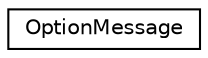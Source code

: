 digraph "Graphical Class Hierarchy"
{
 // INTERACTIVE_SVG=YES
 // LATEX_PDF_SIZE
  edge [fontname="Helvetica",fontsize="10",labelfontname="Helvetica",labelfontsize="10"];
  node [fontname="Helvetica",fontsize="10",shape=record];
  rankdir="LR";
  Node0 [label="OptionMessage",height=0.2,width=0.4,color="black", fillcolor="white", style="filled",URL="$structchessUCI_1_1MessageTypes_1_1OptionMessage.html",tooltip=" "];
}
